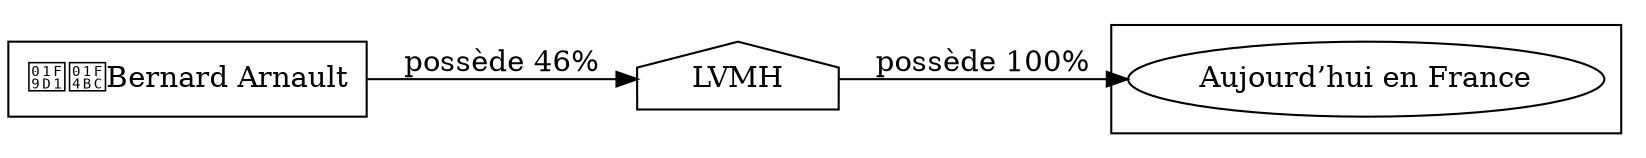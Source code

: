 digraph {
  rankdir=LR;
  subgraph roots {
    
      "bernard-arnault-42"[label="🧑‍💼Bernard Arnault" shape=box]
    
  }

  
    "lvmh-43"[label="LVMH" shape=house]
  

  subgraph clusterLeaves {
    
      "aujourd-hui-en-france-47"[label="Aujourd’hui en France"]
    
  }

  
    "lvmh-43" -> "aujourd-hui-en-france-47" [
      label="possède 100%"
    ]
  
    "bernard-arnault-42" -> "lvmh-43" [
      label="possède 46%"
    ]
  
}
